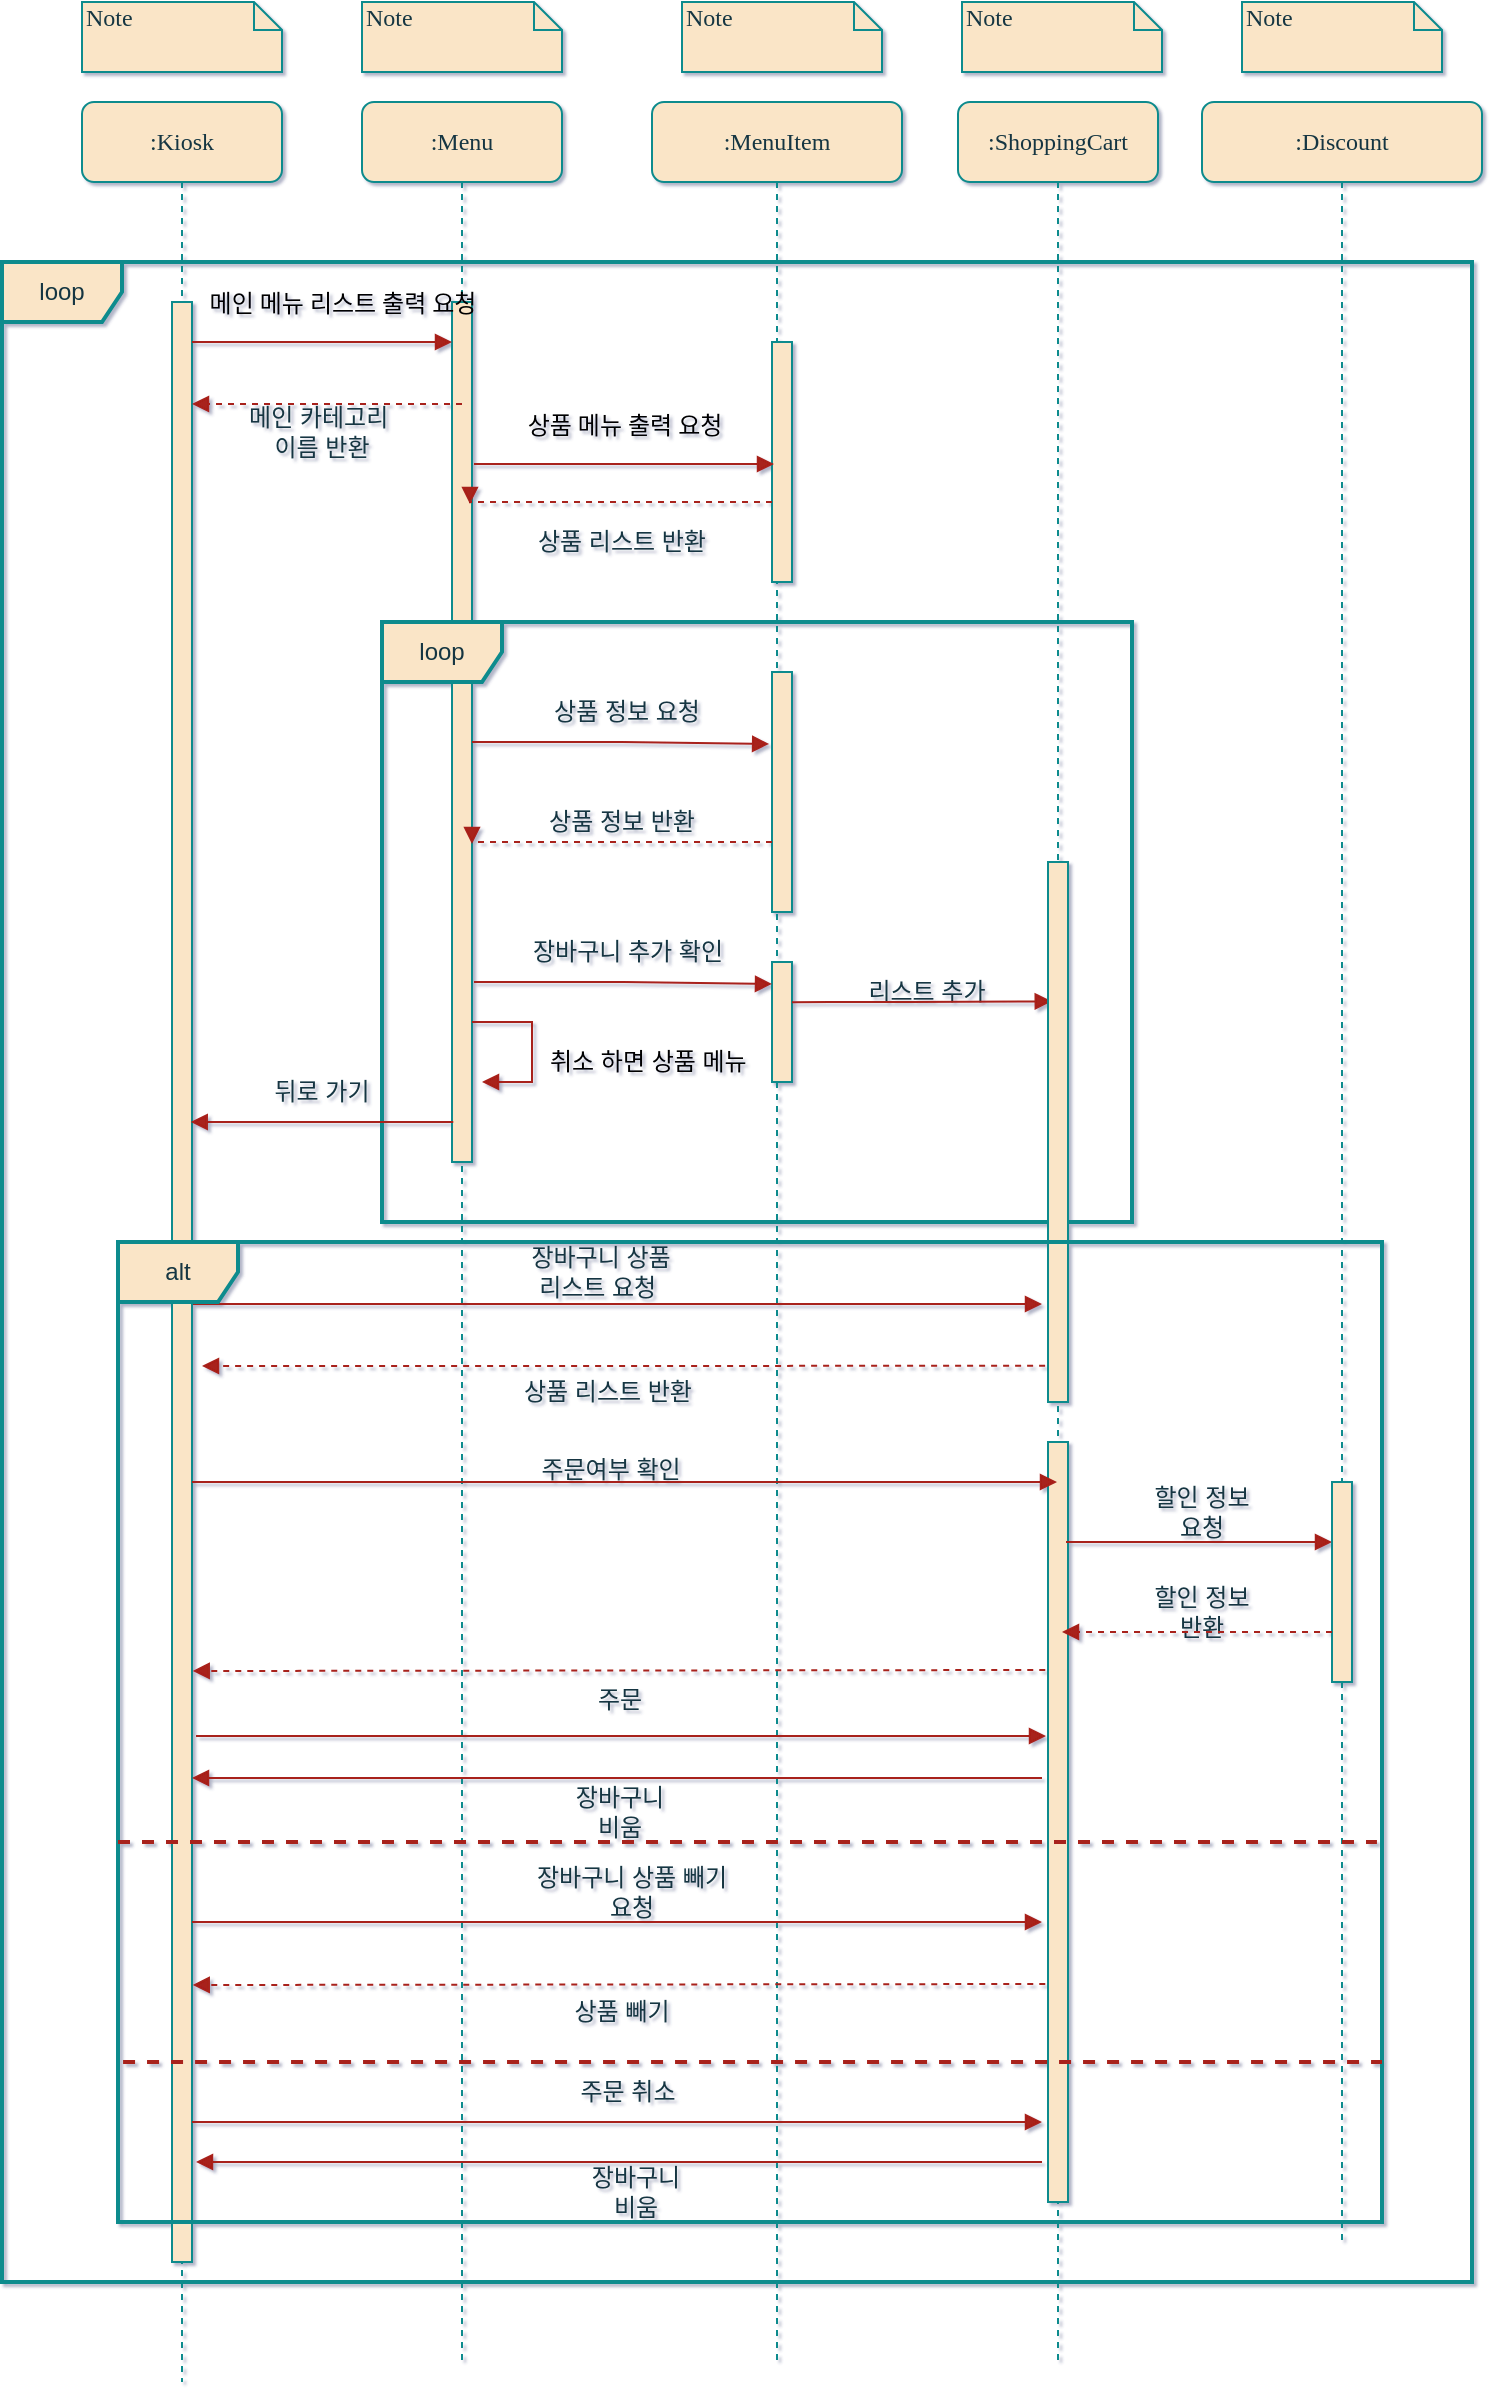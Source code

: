 <mxfile version="26.0.6">
  <diagram name="Page-1" id="13e1069c-82ec-6db2-03f1-153e76fe0fe0">
    <mxGraphModel dx="954" dy="496" grid="1" gridSize="10" guides="1" tooltips="1" connect="1" arrows="1" fold="1" page="1" pageScale="1" pageWidth="1100" pageHeight="850" background="none" math="0" shadow="1">
      <root>
        <mxCell id="0" />
        <mxCell id="1" parent="0" />
        <mxCell id="7baba1c4bc27f4b0-2" value=":Menu" style="shape=umlLifeline;perimeter=lifelinePerimeter;whiteSpace=wrap;html=1;container=1;collapsible=0;recursiveResize=0;outlineConnect=0;rounded=1;shadow=0;comic=0;labelBackgroundColor=none;strokeWidth=1;fontFamily=Verdana;fontSize=12;align=center;fillColor=#FAE5C7;strokeColor=#0F8B8D;fontColor=#143642;" parent="1" vertex="1">
          <mxGeometry x="240" y="80" width="100" height="1130" as="geometry" />
        </mxCell>
        <mxCell id="7baba1c4bc27f4b0-10" value="" style="html=1;points=[];perimeter=orthogonalPerimeter;rounded=0;shadow=0;comic=0;labelBackgroundColor=none;strokeWidth=1;fontFamily=Verdana;fontSize=12;align=center;fillColor=#FAE5C7;strokeColor=#0F8B8D;fontColor=#143642;" parent="7baba1c4bc27f4b0-2" vertex="1">
          <mxGeometry x="45" y="100" width="10" height="430" as="geometry" />
        </mxCell>
        <mxCell id="cbcgjIYNd4t_CHeGkLK5-46" value="&lt;font style=&quot;font-size: 12px;&quot;&gt;취소 하면 상품 메뉴&lt;/font&gt;" style="html=1;align=left;spacingLeft=2;endArrow=block;rounded=0;edgeStyle=orthogonalEdgeStyle;curved=0;rounded=0;labelBackgroundColor=none;strokeColor=#A8201A;fontColor=default;" parent="7baba1c4bc27f4b0-2" edge="1">
          <mxGeometry x="0.176" y="5" relative="1" as="geometry">
            <mxPoint x="55" y="460" as="sourcePoint" />
            <Array as="points">
              <mxPoint x="85" y="490" />
            </Array>
            <mxPoint x="60" y="490" as="targetPoint" />
            <mxPoint as="offset" />
          </mxGeometry>
        </mxCell>
        <mxCell id="7baba1c4bc27f4b0-3" value=":MenuItem" style="shape=umlLifeline;perimeter=lifelinePerimeter;whiteSpace=wrap;html=1;container=1;collapsible=0;recursiveResize=0;outlineConnect=0;rounded=1;shadow=0;comic=0;labelBackgroundColor=none;strokeWidth=1;fontFamily=Verdana;fontSize=12;align=center;fillColor=#FAE5C7;strokeColor=#0F8B8D;fontColor=#143642;" parent="1" vertex="1">
          <mxGeometry x="385" y="80" width="125" height="1130" as="geometry" />
        </mxCell>
        <mxCell id="cbcgjIYNd4t_CHeGkLK5-70" value="loop" style="shape=umlFrame;whiteSpace=wrap;html=1;pointerEvents=0;labelBackgroundColor=none;fillColor=#FAE5C7;strokeColor=#0F8B8D;fontColor=#143642;strokeWidth=2;" parent="7baba1c4bc27f4b0-3" vertex="1">
          <mxGeometry x="-135" y="260" width="375" height="300" as="geometry" />
        </mxCell>
        <mxCell id="7baba1c4bc27f4b0-13" value="" style="html=1;points=[];perimeter=orthogonalPerimeter;rounded=0;shadow=0;comic=0;labelBackgroundColor=none;strokeWidth=1;fontFamily=Verdana;fontSize=12;align=center;fillColor=#FAE5C7;strokeColor=#0F8B8D;fontColor=#143642;" parent="7baba1c4bc27f4b0-3" vertex="1">
          <mxGeometry x="60" y="120" width="10" height="120" as="geometry" />
        </mxCell>
        <mxCell id="cbcgjIYNd4t_CHeGkLK5-5" value="" style="edgeStyle=orthogonalEdgeStyle;rounded=0;orthogonalLoop=1;jettySize=auto;html=1;endArrow=block;endFill=1;dashed=1;labelBackgroundColor=none;strokeColor=#A8201A;fontColor=default;" parent="7baba1c4bc27f4b0-3" edge="1">
          <mxGeometry relative="1" as="geometry">
            <mxPoint x="60" y="200" as="sourcePoint" />
            <mxPoint x="-91" y="201" as="targetPoint" />
            <Array as="points">
              <mxPoint x="35" y="200" />
              <mxPoint x="35" y="200" />
            </Array>
          </mxGeometry>
        </mxCell>
        <mxCell id="cbcgjIYNd4t_CHeGkLK5-31" value="" style="html=1;points=[];perimeter=orthogonalPerimeter;rounded=0;shadow=0;comic=0;labelBackgroundColor=none;strokeWidth=1;fontFamily=Verdana;fontSize=12;align=center;fillColor=#FAE5C7;strokeColor=#0F8B8D;fontColor=#143642;" parent="7baba1c4bc27f4b0-3" vertex="1">
          <mxGeometry x="60" y="285" width="10" height="120" as="geometry" />
        </mxCell>
        <mxCell id="cbcgjIYNd4t_CHeGkLK5-32" value="" style="edgeStyle=orthogonalEdgeStyle;rounded=0;orthogonalLoop=1;jettySize=auto;html=1;endArrow=block;endFill=1;dashed=1;labelBackgroundColor=none;strokeColor=#A8201A;fontColor=default;" parent="7baba1c4bc27f4b0-3" edge="1">
          <mxGeometry relative="1" as="geometry">
            <mxPoint x="60" y="370" as="sourcePoint" />
            <mxPoint x="-90" y="371" as="targetPoint" />
            <Array as="points">
              <mxPoint x="30" y="370" />
              <mxPoint x="30" y="370" />
            </Array>
          </mxGeometry>
        </mxCell>
        <mxCell id="cbcgjIYNd4t_CHeGkLK5-33" value="" style="html=1;points=[];perimeter=orthogonalPerimeter;rounded=0;shadow=0;comic=0;labelBackgroundColor=none;strokeWidth=1;fontFamily=Verdana;fontSize=12;align=center;fillColor=#FAE5C7;strokeColor=#0F8B8D;fontColor=#143642;" parent="7baba1c4bc27f4b0-3" vertex="1">
          <mxGeometry x="60" y="430" width="10" height="60" as="geometry" />
        </mxCell>
        <mxCell id="cbcgjIYNd4t_CHeGkLK5-35" value="" style="endArrow=block;html=1;rounded=0;endFill=1;entryX=-0.144;entryY=0.3;entryDx=0;entryDy=0;entryPerimeter=0;labelBackgroundColor=none;strokeColor=#A8201A;fontColor=default;" parent="7baba1c4bc27f4b0-3" edge="1">
          <mxGeometry width="50" height="50" relative="1" as="geometry">
            <mxPoint x="-89" y="440" as="sourcePoint" />
            <mxPoint x="60" y="441" as="targetPoint" />
            <Array as="points">
              <mxPoint x="-54" y="440" />
              <mxPoint x="-14" y="440" />
            </Array>
          </mxGeometry>
        </mxCell>
        <mxCell id="cbcgjIYNd4t_CHeGkLK5-41" value="리스트 추가" style="text;html=1;align=center;verticalAlign=middle;whiteSpace=wrap;rounded=0;labelBackgroundColor=none;fontColor=#143642;" parent="7baba1c4bc27f4b0-3" vertex="1">
          <mxGeometry x="95" y="430" width="85" height="30" as="geometry" />
        </mxCell>
        <mxCell id="cbcgjIYNd4t_CHeGkLK5-37" value="" style="endArrow=block;html=1;rounded=0;endFill=1;exitX=0.674;exitY=0.251;exitDx=0;exitDy=0;exitPerimeter=0;entryX=0.188;entryY=0.258;entryDx=0;entryDy=0;entryPerimeter=0;labelBackgroundColor=none;strokeColor=#A8201A;fontColor=default;" parent="7baba1c4bc27f4b0-3" target="7baba1c4bc27f4b0-22" edge="1">
          <mxGeometry width="50" height="50" relative="1" as="geometry">
            <mxPoint x="70" y="450.12" as="sourcePoint" />
            <mxPoint x="193" y="451" as="targetPoint" />
            <Array as="points">
              <mxPoint x="89.26" y="450" />
              <mxPoint x="129.26" y="450" />
            </Array>
          </mxGeometry>
        </mxCell>
        <mxCell id="cbcgjIYNd4t_CHeGkLK5-69" value="loop" style="shape=umlFrame;whiteSpace=wrap;html=1;pointerEvents=0;labelBackgroundColor=none;fillColor=#FAE5C7;strokeColor=#0F8B8D;fontColor=#143642;strokeWidth=2;" parent="7baba1c4bc27f4b0-3" vertex="1">
          <mxGeometry x="-325" y="80" width="735" height="1010" as="geometry" />
        </mxCell>
        <mxCell id="7baba1c4bc27f4b0-4" value=":ShoppingCart" style="shape=umlLifeline;perimeter=lifelinePerimeter;whiteSpace=wrap;html=1;container=1;collapsible=0;recursiveResize=0;outlineConnect=0;rounded=1;shadow=0;comic=0;labelBackgroundColor=none;strokeWidth=1;fontFamily=Verdana;fontSize=12;align=center;fillColor=#FAE5C7;strokeColor=#0F8B8D;fontColor=#143642;" parent="7baba1c4bc27f4b0-3" vertex="1">
          <mxGeometry x="153" width="100" height="1130" as="geometry" />
        </mxCell>
        <mxCell id="7baba1c4bc27f4b0-22" value="" style="html=1;points=[];perimeter=orthogonalPerimeter;rounded=0;shadow=0;comic=0;labelBackgroundColor=none;strokeWidth=1;fontFamily=Verdana;fontSize=12;align=center;fillColor=#FAE5C7;strokeColor=#0F8B8D;fontColor=#143642;" parent="7baba1c4bc27f4b0-4" vertex="1">
          <mxGeometry x="45" y="380" width="10" height="270" as="geometry" />
        </mxCell>
        <mxCell id="cbcgjIYNd4t_CHeGkLK5-56" value="" style="html=1;points=[];perimeter=orthogonalPerimeter;rounded=0;shadow=0;comic=0;labelBackgroundColor=none;strokeWidth=1;fontFamily=Verdana;fontSize=12;align=center;fillColor=#FAE5C7;strokeColor=#0F8B8D;fontColor=#143642;" parent="7baba1c4bc27f4b0-4" vertex="1">
          <mxGeometry x="45" y="670" width="10" height="380" as="geometry" />
        </mxCell>
        <mxCell id="cbcgjIYNd4t_CHeGkLK5-49" value="" style="endArrow=block;html=1;rounded=0;endFill=1;labelBackgroundColor=none;strokeColor=#A8201A;fontColor=default;" parent="7baba1c4bc27f4b0-4" edge="1">
          <mxGeometry width="50" height="50" relative="1" as="geometry">
            <mxPoint x="-384.69" y="601" as="sourcePoint" />
            <mxPoint x="42" y="601" as="targetPoint" />
          </mxGeometry>
        </mxCell>
        <mxCell id="7baba1c4bc27f4b0-5" value=":Discount" style="shape=umlLifeline;perimeter=lifelinePerimeter;whiteSpace=wrap;html=1;container=1;collapsible=0;recursiveResize=0;outlineConnect=0;rounded=1;shadow=0;comic=0;labelBackgroundColor=none;strokeWidth=1;fontFamily=Verdana;fontSize=12;align=center;fillColor=#FAE5C7;strokeColor=#0F8B8D;fontColor=#143642;" parent="1" vertex="1">
          <mxGeometry x="660" y="80" width="140" height="1070" as="geometry" />
        </mxCell>
        <mxCell id="cbcgjIYNd4t_CHeGkLK5-51" value="" style="endArrow=block;html=1;rounded=0;startArrow=none;startFill=0;endFill=1;labelBackgroundColor=none;strokeColor=#A8201A;fontColor=default;" parent="7baba1c4bc27f4b0-5" edge="1">
          <mxGeometry width="50" height="50" relative="1" as="geometry">
            <mxPoint x="-68" y="720" as="sourcePoint" />
            <mxPoint x="65" y="720" as="targetPoint" />
          </mxGeometry>
        </mxCell>
        <mxCell id="cbcgjIYNd4t_CHeGkLK5-59" value="할인 정보 반환" style="text;html=1;align=center;verticalAlign=middle;whiteSpace=wrap;rounded=0;labelBackgroundColor=none;fontColor=#143642;" parent="7baba1c4bc27f4b0-5" vertex="1">
          <mxGeometry x="-30" y="740" width="60" height="30" as="geometry" />
        </mxCell>
        <mxCell id="7baba1c4bc27f4b0-8" value=":Kiosk" style="shape=umlLifeline;perimeter=lifelinePerimeter;whiteSpace=wrap;html=1;container=1;collapsible=0;recursiveResize=0;outlineConnect=0;rounded=1;shadow=0;comic=0;labelBackgroundColor=none;strokeWidth=1;fontFamily=Verdana;fontSize=12;align=center;fillColor=#FAE5C7;strokeColor=#0F8B8D;fontColor=#143642;" parent="1" vertex="1">
          <mxGeometry x="100" y="80" width="100" height="1140" as="geometry" />
        </mxCell>
        <mxCell id="7baba1c4bc27f4b0-9" value="" style="html=1;points=[];perimeter=orthogonalPerimeter;rounded=0;shadow=0;comic=0;labelBackgroundColor=none;strokeWidth=1;fontFamily=Verdana;fontSize=12;align=center;fillColor=#FAE5C7;strokeColor=#0F8B8D;fontColor=#143642;" parent="7baba1c4bc27f4b0-8" vertex="1">
          <mxGeometry x="45" y="100" width="10" height="980" as="geometry" />
        </mxCell>
        <mxCell id="cbcgjIYNd4t_CHeGkLK5-55" value="" style="endArrow=block;html=1;rounded=0;endFill=1;labelBackgroundColor=none;strokeColor=#A8201A;fontColor=default;" parent="7baba1c4bc27f4b0-8" target="7baba1c4bc27f4b0-4" edge="1">
          <mxGeometry width="50" height="50" relative="1" as="geometry">
            <mxPoint x="55" y="690" as="sourcePoint" />
            <mxPoint x="105" y="640" as="targetPoint" />
          </mxGeometry>
        </mxCell>
        <mxCell id="cbcgjIYNd4t_CHeGkLK5-65" value="" style="endArrow=block;html=1;rounded=0;endFill=1;labelBackgroundColor=none;strokeColor=#A8201A;fontColor=default;" parent="7baba1c4bc27f4b0-8" edge="1">
          <mxGeometry width="50" height="50" relative="1" as="geometry">
            <mxPoint x="55" y="910" as="sourcePoint" />
            <mxPoint x="480" y="910" as="targetPoint" />
          </mxGeometry>
        </mxCell>
        <mxCell id="cbcgjIYNd4t_CHeGkLK5-71" value="alt" style="shape=umlFrame;whiteSpace=wrap;html=1;pointerEvents=0;labelBackgroundColor=none;fillColor=#FAE5C7;strokeColor=#0F8B8D;fontColor=#143642;strokeWidth=2;" parent="7baba1c4bc27f4b0-8" vertex="1">
          <mxGeometry x="18" y="570" width="632" height="490" as="geometry" />
        </mxCell>
        <mxCell id="7baba1c4bc27f4b0-14" value="상품 메뉴 출력 요청" style="html=1;verticalAlign=bottom;endArrow=block;entryX=0;entryY=0;labelBackgroundColor=none;fontFamily=Verdana;fontSize=12;edgeStyle=elbowEdgeStyle;elbow=vertical;strokeColor=#A8201A;fontColor=default;" parent="7baba1c4bc27f4b0-8" edge="1">
          <mxGeometry y="10" relative="1" as="geometry">
            <mxPoint x="196" y="181" as="sourcePoint" />
            <mxPoint x="346" y="181.0" as="targetPoint" />
            <Array as="points" />
            <mxPoint as="offset" />
          </mxGeometry>
        </mxCell>
        <mxCell id="cbcgjIYNd4t_CHeGkLK5-62" value="" style="endArrow=block;html=1;rounded=0;exitX=0.401;exitY=0.777;exitDx=0;exitDy=0;exitPerimeter=0;endFill=1;labelBackgroundColor=none;strokeColor=#A8201A;fontColor=default;" parent="7baba1c4bc27f4b0-8" edge="1">
          <mxGeometry width="50" height="50" relative="1" as="geometry">
            <mxPoint x="57" y="817" as="sourcePoint" />
            <mxPoint x="482" y="817" as="targetPoint" />
          </mxGeometry>
        </mxCell>
        <mxCell id="cbcgjIYNd4t_CHeGkLK5-57" value="주문여부 확인" style="text;html=1;align=center;verticalAlign=middle;whiteSpace=wrap;rounded=0;labelBackgroundColor=none;fontColor=#143642;" parent="7baba1c4bc27f4b0-8" vertex="1">
          <mxGeometry x="217" y="669" width="95" height="30" as="geometry" />
        </mxCell>
        <mxCell id="cbcgjIYNd4t_CHeGkLK5-63" value="" style="endArrow=block;html=1;rounded=0;endFill=1;labelBackgroundColor=none;strokeColor=#A8201A;fontColor=default;" parent="7baba1c4bc27f4b0-8" edge="1">
          <mxGeometry width="50" height="50" relative="1" as="geometry">
            <mxPoint x="480" y="838" as="sourcePoint" />
            <mxPoint x="55" y="838" as="targetPoint" />
          </mxGeometry>
        </mxCell>
        <mxCell id="cbcgjIYNd4t_CHeGkLK5-64" value="장바구니 비움" style="text;html=1;align=center;verticalAlign=middle;whiteSpace=wrap;rounded=0;labelBackgroundColor=none;fontColor=#143642;" parent="7baba1c4bc27f4b0-8" vertex="1">
          <mxGeometry x="238.5" y="840" width="60" height="30" as="geometry" />
        </mxCell>
        <mxCell id="cbcgjIYNd4t_CHeGkLK5-67" value="" style="endArrow=block;html=1;rounded=0;entryX=0.674;entryY=0.935;entryDx=0;entryDy=0;entryPerimeter=0;dashed=1;endFill=1;labelBackgroundColor=none;strokeColor=#A8201A;fontColor=default;" parent="7baba1c4bc27f4b0-8" edge="1">
          <mxGeometry width="50" height="50" relative="1" as="geometry">
            <mxPoint x="481.63" y="941" as="sourcePoint" />
            <mxPoint x="55.37" y="941.5" as="targetPoint" />
          </mxGeometry>
        </mxCell>
        <mxCell id="cbcgjIYNd4t_CHeGkLK5-61" value="주문" style="text;html=1;align=center;verticalAlign=middle;whiteSpace=wrap;rounded=0;labelBackgroundColor=none;fontColor=#143642;" parent="7baba1c4bc27f4b0-8" vertex="1">
          <mxGeometry x="238.5" y="784" width="60" height="30" as="geometry" />
        </mxCell>
        <mxCell id="cbcgjIYNd4t_CHeGkLK5-73" style="edgeStyle=orthogonalEdgeStyle;rounded=0;orthogonalLoop=1;jettySize=auto;html=1;exitX=0.5;exitY=1;exitDx=0;exitDy=0;labelBackgroundColor=none;strokeColor=#A8201A;fontColor=default;" parent="7baba1c4bc27f4b0-8" source="cbcgjIYNd4t_CHeGkLK5-61" target="cbcgjIYNd4t_CHeGkLK5-61" edge="1">
          <mxGeometry relative="1" as="geometry" />
        </mxCell>
        <mxCell id="cbcgjIYNd4t_CHeGkLK5-78" value="" style="endArrow=block;html=1;rounded=0;endFill=1;labelBackgroundColor=none;strokeColor=#A8201A;fontColor=default;" parent="7baba1c4bc27f4b0-8" edge="1">
          <mxGeometry width="50" height="50" relative="1" as="geometry">
            <mxPoint x="55" y="1010" as="sourcePoint" />
            <mxPoint x="480.0" y="1010" as="targetPoint" />
          </mxGeometry>
        </mxCell>
        <mxCell id="cbcgjIYNd4t_CHeGkLK5-80" value="주문 취소" style="text;html=1;align=center;verticalAlign=middle;whiteSpace=wrap;rounded=0;labelBackgroundColor=none;fontColor=#143642;" parent="7baba1c4bc27f4b0-8" vertex="1">
          <mxGeometry x="238.5" y="980" width="68" height="30" as="geometry" />
        </mxCell>
        <mxCell id="cbcgjIYNd4t_CHeGkLK5-81" value="" style="endArrow=block;html=1;rounded=0;endFill=1;labelBackgroundColor=none;strokeColor=#A8201A;fontColor=default;" parent="7baba1c4bc27f4b0-8" edge="1">
          <mxGeometry width="50" height="50" relative="1" as="geometry">
            <mxPoint x="480" y="1030.0" as="sourcePoint" />
            <mxPoint x="57" y="1030" as="targetPoint" />
          </mxGeometry>
        </mxCell>
        <mxCell id="cbcgjIYNd4t_CHeGkLK5-82" value="장바구니 비움" style="text;html=1;align=center;verticalAlign=middle;whiteSpace=wrap;rounded=0;labelBackgroundColor=none;fontColor=#143642;" parent="7baba1c4bc27f4b0-8" vertex="1">
          <mxGeometry x="246.5" y="1030" width="60" height="30" as="geometry" />
        </mxCell>
        <mxCell id="EuuEYyZLFzO3k2DIGYZD-1" value="" style="endArrow=none;dashed=1;html=1;rounded=0;labelBackgroundColor=none;strokeColor=#A8201A;fontColor=default;strokeWidth=2;" edge="1" parent="7baba1c4bc27f4b0-8">
          <mxGeometry width="50" height="50" relative="1" as="geometry">
            <mxPoint x="18" y="870" as="sourcePoint" />
            <mxPoint x="647.47" y="870" as="targetPoint" />
          </mxGeometry>
        </mxCell>
        <mxCell id="7baba1c4bc27f4b0-11" value="메인 메뉴 리스트 출력 요청" style="html=1;verticalAlign=bottom;endArrow=block;labelBackgroundColor=none;fontFamily=Verdana;fontSize=12;edgeStyle=elbowEdgeStyle;elbow=vertical;strokeColor=#A8201A;fontColor=default;" parent="1" source="7baba1c4bc27f4b0-9" edge="1">
          <mxGeometry x="0.154" y="10" relative="1" as="geometry">
            <mxPoint x="220" y="190" as="sourcePoint" />
            <mxPoint x="285" y="200" as="targetPoint" />
            <Array as="points">
              <mxPoint x="230" y="200" />
            </Array>
            <mxPoint as="offset" />
          </mxGeometry>
        </mxCell>
        <mxCell id="7baba1c4bc27f4b0-40" value="Note" style="shape=note;whiteSpace=wrap;html=1;size=14;verticalAlign=top;align=left;spacingTop=-6;rounded=0;shadow=0;comic=0;labelBackgroundColor=none;strokeWidth=1;fontFamily=Verdana;fontSize=12;fillColor=#FAE5C7;strokeColor=#0F8B8D;fontColor=#143642;" parent="1" vertex="1">
          <mxGeometry x="100" y="30" width="100" height="35" as="geometry" />
        </mxCell>
        <mxCell id="7baba1c4bc27f4b0-41" value="Note" style="shape=note;whiteSpace=wrap;html=1;size=14;verticalAlign=top;align=left;spacingTop=-6;rounded=0;shadow=0;comic=0;labelBackgroundColor=none;strokeWidth=1;fontFamily=Verdana;fontSize=12;fillColor=#FAE5C7;strokeColor=#0F8B8D;fontColor=#143642;" parent="1" vertex="1">
          <mxGeometry x="240" y="30" width="100" height="35" as="geometry" />
        </mxCell>
        <mxCell id="7baba1c4bc27f4b0-42" value="Note" style="shape=note;whiteSpace=wrap;html=1;size=14;verticalAlign=top;align=left;spacingTop=-6;rounded=0;shadow=0;comic=0;labelBackgroundColor=none;strokeWidth=1;fontFamily=Verdana;fontSize=12;fillColor=#FAE5C7;strokeColor=#0F8B8D;fontColor=#143642;" parent="1" vertex="1">
          <mxGeometry x="400" y="30" width="100" height="35" as="geometry" />
        </mxCell>
        <mxCell id="7baba1c4bc27f4b0-43" value="Note" style="shape=note;whiteSpace=wrap;html=1;size=14;verticalAlign=top;align=left;spacingTop=-6;rounded=0;shadow=0;comic=0;labelBackgroundColor=none;strokeWidth=1;fontFamily=Verdana;fontSize=12;fillColor=#FAE5C7;strokeColor=#0F8B8D;fontColor=#143642;" parent="1" vertex="1">
          <mxGeometry x="540" y="30" width="100" height="35" as="geometry" />
        </mxCell>
        <mxCell id="7baba1c4bc27f4b0-44" value="Note" style="shape=note;whiteSpace=wrap;html=1;size=14;verticalAlign=top;align=left;spacingTop=-6;rounded=0;shadow=0;comic=0;labelBackgroundColor=none;strokeWidth=1;fontFamily=Verdana;fontSize=12;fillColor=#FAE5C7;strokeColor=#0F8B8D;fontColor=#143642;" parent="1" vertex="1">
          <mxGeometry x="680" y="30" width="100" height="35" as="geometry" />
        </mxCell>
        <mxCell id="cbcgjIYNd4t_CHeGkLK5-6" value="&lt;div&gt;상품 리스트 반환&lt;/div&gt;" style="text;html=1;align=center;verticalAlign=middle;whiteSpace=wrap;rounded=0;labelBackgroundColor=none;fontColor=#143642;" parent="1" vertex="1">
          <mxGeometry x="325" y="280" width="90" height="40" as="geometry" />
        </mxCell>
        <mxCell id="cbcgjIYNd4t_CHeGkLK5-13" value="" style="endArrow=block;html=1;rounded=0;exitX=0.128;exitY=0.902;exitDx=0;exitDy=0;exitPerimeter=0;endFill=1;labelBackgroundColor=none;strokeColor=#A8201A;fontColor=default;" parent="1" edge="1">
          <mxGeometry width="50" height="50" relative="1" as="geometry">
            <mxPoint x="285.64" y="590.0" as="sourcePoint" />
            <mxPoint x="154.36" y="590.0" as="targetPoint" />
            <Array as="points" />
          </mxGeometry>
        </mxCell>
        <mxCell id="cbcgjIYNd4t_CHeGkLK5-27" value="" style="endArrow=block;html=1;rounded=0;endFill=1;dashed=1;labelBackgroundColor=none;strokeColor=#A8201A;fontColor=default;" parent="1" edge="1">
          <mxGeometry width="50" height="50" relative="1" as="geometry">
            <mxPoint x="290" y="231" as="sourcePoint" />
            <mxPoint x="155" y="231" as="targetPoint" />
            <Array as="points">
              <mxPoint x="268" y="231" />
            </Array>
          </mxGeometry>
        </mxCell>
        <mxCell id="cbcgjIYNd4t_CHeGkLK5-28" value="메인 카테고리&amp;nbsp;&lt;div&gt;이름 반환&lt;/div&gt;" style="text;html=1;align=center;verticalAlign=middle;whiteSpace=wrap;rounded=0;labelBackgroundColor=none;fontColor=#143642;" parent="1" vertex="1">
          <mxGeometry x="180" y="230" width="80" height="30" as="geometry" />
        </mxCell>
        <mxCell id="cbcgjIYNd4t_CHeGkLK5-10" value="" style="endArrow=block;html=1;rounded=0;endFill=1;entryX=-0.144;entryY=0.3;entryDx=0;entryDy=0;entryPerimeter=0;labelBackgroundColor=none;strokeColor=#A8201A;fontColor=default;" parent="1" target="cbcgjIYNd4t_CHeGkLK5-31" edge="1">
          <mxGeometry width="50" height="50" relative="1" as="geometry">
            <mxPoint x="295" y="400" as="sourcePoint" />
            <mxPoint x="440" y="400" as="targetPoint" />
            <Array as="points">
              <mxPoint x="330" y="400" />
              <mxPoint x="370" y="400" />
            </Array>
          </mxGeometry>
        </mxCell>
        <mxCell id="cbcgjIYNd4t_CHeGkLK5-26" value="상품 정보 요청" style="text;html=1;align=center;verticalAlign=middle;whiteSpace=wrap;rounded=0;labelBackgroundColor=none;fontColor=#143642;" parent="1" vertex="1">
          <mxGeometry x="330" y="360" width="85" height="50" as="geometry" />
        </mxCell>
        <mxCell id="cbcgjIYNd4t_CHeGkLK5-36" value="장바구니 추가 확인" style="text;html=1;align=center;verticalAlign=middle;whiteSpace=wrap;rounded=0;labelBackgroundColor=none;fontColor=#143642;" parent="1" vertex="1">
          <mxGeometry x="317.5" y="490" width="110" height="30" as="geometry" />
        </mxCell>
        <mxCell id="cbcgjIYNd4t_CHeGkLK5-43" value="상품 정보 반환" style="text;html=1;align=center;verticalAlign=middle;whiteSpace=wrap;rounded=0;labelBackgroundColor=none;fontColor=#143642;" parent="1" vertex="1">
          <mxGeometry x="330" y="425" width="80" height="30" as="geometry" />
        </mxCell>
        <mxCell id="cbcgjIYNd4t_CHeGkLK5-48" value="뒤로 가기" style="text;html=1;align=center;verticalAlign=middle;whiteSpace=wrap;rounded=0;labelBackgroundColor=none;fontColor=#143642;" parent="1" vertex="1">
          <mxGeometry x="190" y="560" width="60" height="30" as="geometry" />
        </mxCell>
        <mxCell id="cbcgjIYNd4t_CHeGkLK5-50" value="장바구니 상품 리스트 요청&amp;nbsp;" style="text;html=1;align=center;verticalAlign=middle;whiteSpace=wrap;rounded=0;labelBackgroundColor=none;fontColor=#143642;" parent="1" vertex="1">
          <mxGeometry x="317.5" y="650" width="82.5" height="30" as="geometry" />
        </mxCell>
        <mxCell id="7baba1c4bc27f4b0-19" value="" style="html=1;points=[];perimeter=orthogonalPerimeter;rounded=0;shadow=0;comic=0;labelBackgroundColor=none;strokeWidth=1;fontFamily=Verdana;fontSize=12;align=center;fillColor=#FAE5C7;strokeColor=#0F8B8D;fontColor=#143642;" parent="1" vertex="1">
          <mxGeometry x="725" y="770" width="10" height="100" as="geometry" />
        </mxCell>
        <mxCell id="cbcgjIYNd4t_CHeGkLK5-52" value="상품 리스트 반환" style="text;html=1;align=center;verticalAlign=middle;whiteSpace=wrap;rounded=0;labelBackgroundColor=none;fontColor=#143642;" parent="1" vertex="1">
          <mxGeometry x="312.5" y="710" width="100" height="30" as="geometry" />
        </mxCell>
        <mxCell id="cbcgjIYNd4t_CHeGkLK5-53" value="할인 정보 요청" style="text;html=1;align=center;verticalAlign=middle;whiteSpace=wrap;rounded=0;labelBackgroundColor=none;fontColor=#143642;" parent="1" vertex="1">
          <mxGeometry x="630" y="770" width="60" height="30" as="geometry" />
        </mxCell>
        <mxCell id="cbcgjIYNd4t_CHeGkLK5-54" value="" style="endArrow=block;html=1;rounded=0;exitX=-0.144;exitY=0.933;exitDx=0;exitDy=0;exitPerimeter=0;dashed=1;endFill=1;labelBackgroundColor=none;strokeColor=#A8201A;fontColor=default;" parent="1" source="7baba1c4bc27f4b0-22" edge="1">
          <mxGeometry width="50" height="50" relative="1" as="geometry">
            <mxPoint x="520" y="460" as="sourcePoint" />
            <mxPoint x="160" y="712" as="targetPoint" />
          </mxGeometry>
        </mxCell>
        <mxCell id="cbcgjIYNd4t_CHeGkLK5-58" value="" style="endArrow=classic;html=1;rounded=0;dashed=1;strokeColor=none;startArrow=block;startFill=1;labelBackgroundColor=none;fontColor=default;" parent="1" source="cbcgjIYNd4t_CHeGkLK5-59" target="7baba1c4bc27f4b0-4" edge="1">
          <mxGeometry width="50" height="50" relative="1" as="geometry">
            <mxPoint x="725" y="845" as="sourcePoint" />
            <mxPoint x="775" y="795" as="targetPoint" />
          </mxGeometry>
        </mxCell>
        <mxCell id="cbcgjIYNd4t_CHeGkLK5-66" value="장바구니 상품 빼기&lt;div&gt;요청&lt;/div&gt;" style="text;html=1;align=center;verticalAlign=middle;whiteSpace=wrap;rounded=0;labelBackgroundColor=none;fontColor=#143642;" parent="1" vertex="1">
          <mxGeometry x="320" y="960" width="110" height="30" as="geometry" />
        </mxCell>
        <mxCell id="cbcgjIYNd4t_CHeGkLK5-68" value="상품 빼기" style="text;html=1;align=center;verticalAlign=middle;whiteSpace=wrap;rounded=0;labelBackgroundColor=none;fontColor=#143642;" parent="1" vertex="1">
          <mxGeometry x="340" y="1020" width="60" height="30" as="geometry" />
        </mxCell>
        <mxCell id="cbcgjIYNd4t_CHeGkLK5-75" value="" style="endArrow=classic;html=1;rounded=0;dashed=1;strokeColor=none;startArrow=block;startFill=1;labelBackgroundColor=none;fontColor=default;" parent="1" target="cbcgjIYNd4t_CHeGkLK5-59" edge="1">
          <mxGeometry width="50" height="50" relative="1" as="geometry">
            <mxPoint x="725" y="845" as="sourcePoint" />
            <mxPoint x="588" y="845" as="targetPoint" />
          </mxGeometry>
        </mxCell>
        <mxCell id="cbcgjIYNd4t_CHeGkLK5-76" value="" style="endArrow=block;html=1;rounded=0;endFill=1;labelBackgroundColor=none;strokeColor=#A8201A;fontColor=default;dashed=1;" parent="1" edge="1">
          <mxGeometry width="50" height="50" relative="1" as="geometry">
            <mxPoint x="725" y="845" as="sourcePoint" />
            <mxPoint x="590" y="845" as="targetPoint" />
          </mxGeometry>
        </mxCell>
        <mxCell id="cbcgjIYNd4t_CHeGkLK5-85" value="" style="endArrow=none;dashed=1;html=1;rounded=0;labelBackgroundColor=none;strokeColor=#A8201A;fontColor=default;strokeWidth=2;" parent="1" edge="1">
          <mxGeometry width="50" height="50" relative="1" as="geometry">
            <mxPoint x="120.53" y="1060" as="sourcePoint" />
            <mxPoint x="750" y="1060" as="targetPoint" />
          </mxGeometry>
        </mxCell>
        <mxCell id="EuuEYyZLFzO3k2DIGYZD-4" value="" style="endArrow=block;html=1;rounded=0;entryX=0.674;entryY=0.935;entryDx=0;entryDy=0;entryPerimeter=0;dashed=1;endFill=1;labelBackgroundColor=none;strokeColor=#A8201A;fontColor=default;" edge="1" parent="1">
          <mxGeometry width="50" height="50" relative="1" as="geometry">
            <mxPoint x="581.63" y="864" as="sourcePoint" />
            <mxPoint x="155.37" y="864.5" as="targetPoint" />
          </mxGeometry>
        </mxCell>
      </root>
    </mxGraphModel>
  </diagram>
</mxfile>
